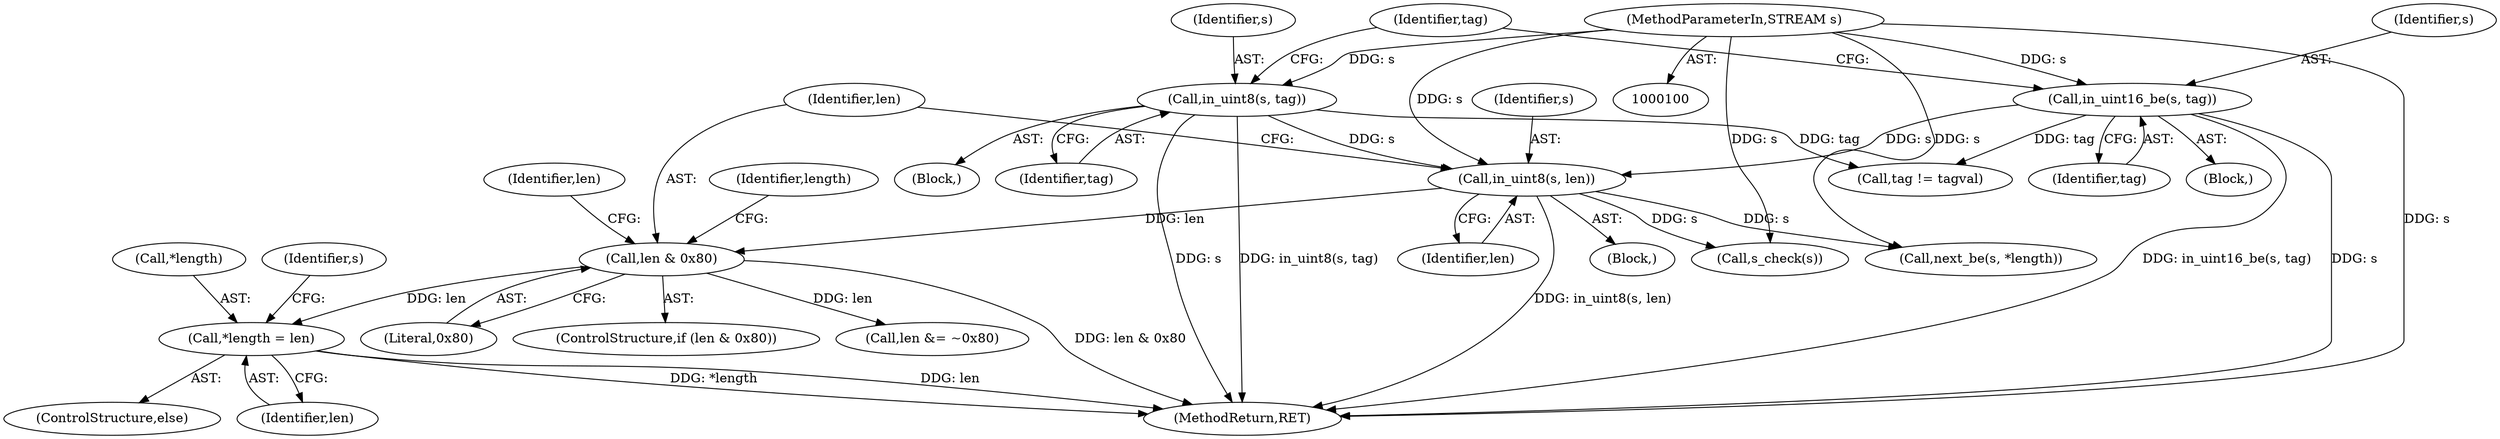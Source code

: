 digraph "0_rdesktop_4dca546d04321a610c1835010b5dad85163b65e1@pointer" {
"1000156" [label="(Call,*length = len)"];
"1000137" [label="(Call,len & 0x80)"];
"1000133" [label="(Call,in_uint8(s, len))"];
"1000117" [label="(Call,in_uint8(s, tag))"];
"1000101" [label="(MethodParameterIn,STREAM s)"];
"1000112" [label="(Call,in_uint16_be(s, tag))"];
"1000157" [label="(Call,*length)"];
"1000112" [label="(Call,in_uint16_be(s, tag))"];
"1000116" [label="(Block,)"];
"1000136" [label="(ControlStructure,if (len & 0x80))"];
"1000151" [label="(Call,next_be(s, *length))"];
"1000155" [label="(ControlStructure,else)"];
"1000121" [label="(Call,tag != tagval)"];
"1000158" [label="(Identifier,length)"];
"1000114" [label="(Identifier,tag)"];
"1000159" [label="(Identifier,len)"];
"1000138" [label="(Identifier,len)"];
"1000101" [label="(MethodParameterIn,STREAM s)"];
"1000142" [label="(Identifier,len)"];
"1000113" [label="(Identifier,s)"];
"1000137" [label="(Call,len & 0x80)"];
"1000133" [label="(Call,in_uint8(s, len))"];
"1000134" [label="(Identifier,s)"];
"1000162" [label="(Identifier,s)"];
"1000117" [label="(Call,in_uint8(s, tag))"];
"1000119" [label="(Identifier,tag)"];
"1000111" [label="(Block,)"];
"1000135" [label="(Identifier,len)"];
"1000118" [label="(Identifier,s)"];
"1000141" [label="(Call,len &= ~0x80)"];
"1000104" [label="(Block,)"];
"1000161" [label="(Call,s_check(s))"];
"1000163" [label="(MethodReturn,RET)"];
"1000139" [label="(Literal,0x80)"];
"1000122" [label="(Identifier,tag)"];
"1000156" [label="(Call,*length = len)"];
"1000156" -> "1000155"  [label="AST: "];
"1000156" -> "1000159"  [label="CFG: "];
"1000157" -> "1000156"  [label="AST: "];
"1000159" -> "1000156"  [label="AST: "];
"1000162" -> "1000156"  [label="CFG: "];
"1000156" -> "1000163"  [label="DDG: *length"];
"1000156" -> "1000163"  [label="DDG: len"];
"1000137" -> "1000156"  [label="DDG: len"];
"1000137" -> "1000136"  [label="AST: "];
"1000137" -> "1000139"  [label="CFG: "];
"1000138" -> "1000137"  [label="AST: "];
"1000139" -> "1000137"  [label="AST: "];
"1000142" -> "1000137"  [label="CFG: "];
"1000158" -> "1000137"  [label="CFG: "];
"1000137" -> "1000163"  [label="DDG: len & 0x80"];
"1000133" -> "1000137"  [label="DDG: len"];
"1000137" -> "1000141"  [label="DDG: len"];
"1000133" -> "1000104"  [label="AST: "];
"1000133" -> "1000135"  [label="CFG: "];
"1000134" -> "1000133"  [label="AST: "];
"1000135" -> "1000133"  [label="AST: "];
"1000138" -> "1000133"  [label="CFG: "];
"1000133" -> "1000163"  [label="DDG: in_uint8(s, len)"];
"1000117" -> "1000133"  [label="DDG: s"];
"1000112" -> "1000133"  [label="DDG: s"];
"1000101" -> "1000133"  [label="DDG: s"];
"1000133" -> "1000151"  [label="DDG: s"];
"1000133" -> "1000161"  [label="DDG: s"];
"1000117" -> "1000116"  [label="AST: "];
"1000117" -> "1000119"  [label="CFG: "];
"1000118" -> "1000117"  [label="AST: "];
"1000119" -> "1000117"  [label="AST: "];
"1000122" -> "1000117"  [label="CFG: "];
"1000117" -> "1000163"  [label="DDG: s"];
"1000117" -> "1000163"  [label="DDG: in_uint8(s, tag)"];
"1000101" -> "1000117"  [label="DDG: s"];
"1000117" -> "1000121"  [label="DDG: tag"];
"1000101" -> "1000100"  [label="AST: "];
"1000101" -> "1000163"  [label="DDG: s"];
"1000101" -> "1000112"  [label="DDG: s"];
"1000101" -> "1000151"  [label="DDG: s"];
"1000101" -> "1000161"  [label="DDG: s"];
"1000112" -> "1000111"  [label="AST: "];
"1000112" -> "1000114"  [label="CFG: "];
"1000113" -> "1000112"  [label="AST: "];
"1000114" -> "1000112"  [label="AST: "];
"1000122" -> "1000112"  [label="CFG: "];
"1000112" -> "1000163"  [label="DDG: in_uint16_be(s, tag)"];
"1000112" -> "1000163"  [label="DDG: s"];
"1000112" -> "1000121"  [label="DDG: tag"];
}
